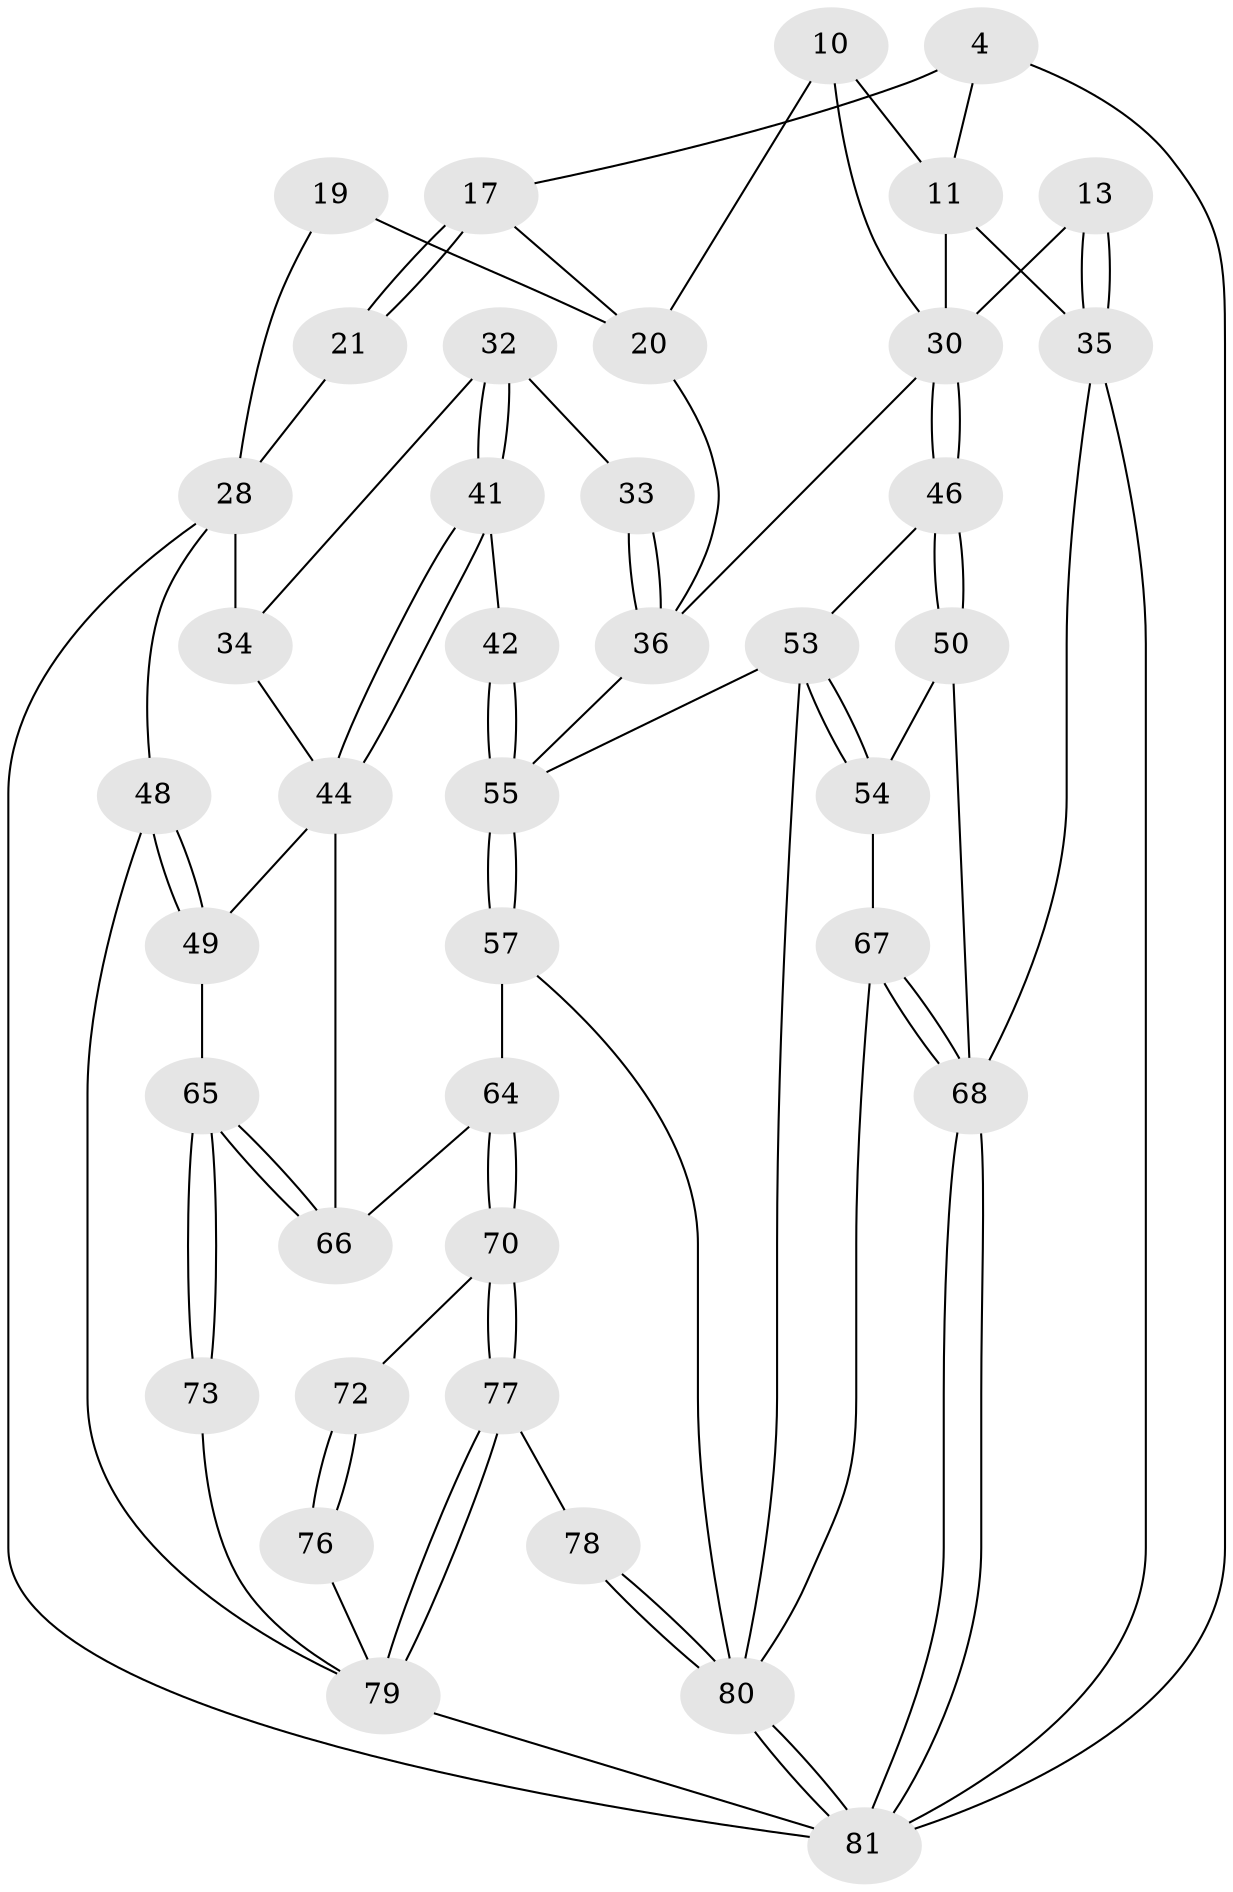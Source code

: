 // original degree distribution, {3: 0.04938271604938271, 5: 0.5679012345679012, 4: 0.18518518518518517, 6: 0.19753086419753085}
// Generated by graph-tools (version 1.1) at 2025/01/03/09/25 05:01:33]
// undirected, 40 vertices, 86 edges
graph export_dot {
graph [start="1"]
  node [color=gray90,style=filled];
  4 [pos="+1+0",super="+3"];
  10 [pos="+0.41885690458906233+0.27074280198391043",super="+9"];
  11 [pos="+0.2731918214132113+0.04314557812576919",super="+7+2"];
  13 [pos="+0+0.3879854961151218"];
  17 [pos="+0.7867784406521366+0.31425697714987155",super="+16"];
  19 [pos="+0.714367314908373+0.3704879813661972"];
  20 [pos="+0.7005376531720239+0.371610540816211",super="+15+18"];
  21 [pos="+0.8448999058501633+0.33395616891668617"];
  28 [pos="+1+0.4170899605409447",super="+27+23"];
  30 [pos="+0.1424225528104005+0.437913732772636",super="+12+29"];
  32 [pos="+0.7255859592187967+0.5303028632001858"];
  33 [pos="+0.7051477366142112+0.5129845717059749"];
  34 [pos="+0.9119445158165589+0.5034951490839134",super="+31"];
  35 [pos="+0+0.39343845834780133",super="+6+8"];
  36 [pos="+0.5719520363838361+0.5323521611864184",super="+25+24"];
  41 [pos="+0.7561390486842161+0.6181831150457456"];
  42 [pos="+0.5965604648887202+0.6254176239600039"];
  44 [pos="+0.7643809675268061+0.6258768651732816",super="+43"];
  46 [pos="+0.1583897110078626+0.5148530595805724",super="+45"];
  48 [pos="+1+0.7293961007911326"];
  49 [pos="+0.9719995723198231+0.7219335410424964"];
  50 [pos="+0.1605726689589302+0.5364127772480761"];
  53 [pos="+0.33174605190455725+0.7766901484998116",super="+47+39"];
  54 [pos="+0.17683137200232246+0.5890335070453586"];
  55 [pos="+0.5696233597919628+0.727780415504144",super="+38+37"];
  57 [pos="+0.5737744719902254+0.7620470241962496"];
  64 [pos="+0.6691339525533134+0.803457619659589"];
  65 [pos="+0.9035055144220082+0.7605322404567135"];
  66 [pos="+0.8652213683649964+0.7535152963602721",super="+63"];
  67 [pos="+0.19067874277747585+0.849454781935657",super="+56"];
  68 [pos="+0+0.8240887328826574",super="+52+51"];
  70 [pos="+0.6728332437891225+0.809244986083857"];
  72 [pos="+0.8159131097157625+0.7839298644403528",super="+71"];
  73 [pos="+0.8923668924237466+0.839220587927941"];
  76 [pos="+0.8344877936015987+0.8929246849615694"];
  77 [pos="+0.6500474535219277+1"];
  78 [pos="+0.570561044794176+1"];
  79 [pos="+0.7033364300962871+1",super="+75+74"];
  80 [pos="+0.21020458981984314+1",super="+69+59+58"];
  81 [pos="+0+1",super="+60"];
  4 -- 17;
  4 -- 81;
  4 -- 11;
  10 -- 11 [weight=2];
  10 -- 20;
  10 -- 30;
  11 -- 35;
  11 -- 30;
  13 -- 35 [weight=2];
  13 -- 35;
  13 -- 30;
  17 -- 21 [weight=2];
  17 -- 21;
  17 -- 20;
  19 -- 20 [weight=2];
  19 -- 28;
  20 -- 36;
  21 -- 28;
  28 -- 34 [weight=2];
  28 -- 48;
  28 -- 81;
  30 -- 46 [weight=2];
  30 -- 46;
  30 -- 36;
  32 -- 33;
  32 -- 41;
  32 -- 41;
  32 -- 34;
  33 -- 36 [weight=2];
  33 -- 36;
  34 -- 44;
  35 -- 81 [weight=2];
  35 -- 68;
  36 -- 55;
  41 -- 42;
  41 -- 44;
  41 -- 44;
  42 -- 55 [weight=2];
  42 -- 55;
  44 -- 66;
  44 -- 49;
  46 -- 50;
  46 -- 50;
  46 -- 53 [weight=2];
  48 -- 49;
  48 -- 49;
  48 -- 79;
  49 -- 65;
  50 -- 54;
  50 -- 68;
  53 -- 54;
  53 -- 54;
  53 -- 55;
  53 -- 80;
  54 -- 67;
  55 -- 57;
  55 -- 57;
  57 -- 64;
  57 -- 80;
  64 -- 70;
  64 -- 70;
  64 -- 66;
  65 -- 66;
  65 -- 66;
  65 -- 73;
  65 -- 73;
  67 -- 68 [weight=2];
  67 -- 68;
  67 -- 80;
  68 -- 81;
  68 -- 81;
  70 -- 77;
  70 -- 77;
  70 -- 72;
  72 -- 76 [weight=2];
  72 -- 76;
  73 -- 79 [weight=2];
  76 -- 79;
  77 -- 78;
  77 -- 79;
  77 -- 79;
  78 -- 80 [weight=2];
  78 -- 80;
  79 -- 81 [weight=2];
  80 -- 81;
  80 -- 81;
}
